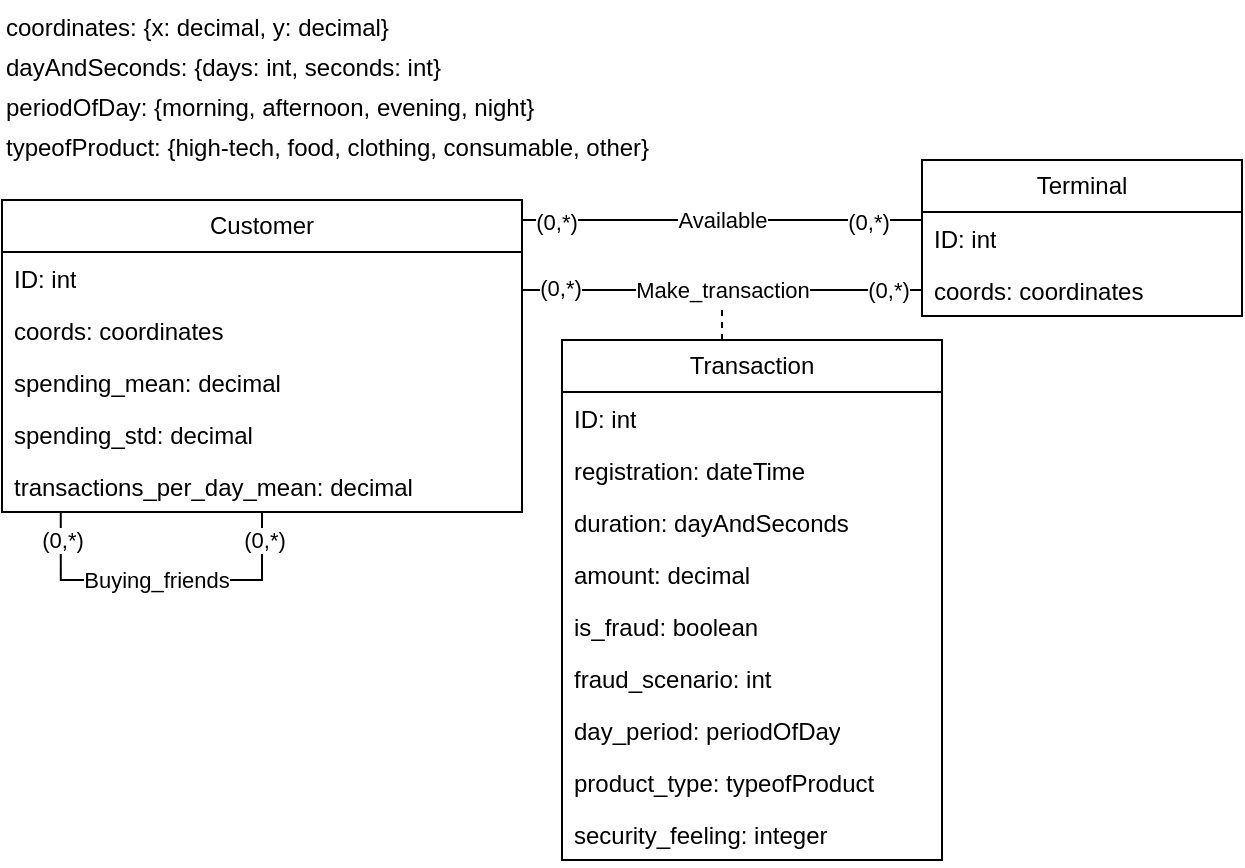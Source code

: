 <mxfile version="24.7.17">
  <diagram name="Pagina-1" id="q-vKuexcqwlGs1cbS1uG">
    <mxGraphModel grid="1" page="1" gridSize="10" guides="1" tooltips="1" connect="1" arrows="1" fold="1" pageScale="1" pageWidth="827" pageHeight="1169" math="0" shadow="0">
      <root>
        <mxCell id="0" />
        <mxCell id="1" parent="0" />
        <mxCell id="nroqLIsP4G2n3ZOkZt5B-1" value="Customer" style="swimlane;fontStyle=0;childLayout=stackLayout;horizontal=1;startSize=26;fillColor=none;horizontalStack=0;resizeParent=1;resizeParentMax=0;resizeLast=0;collapsible=1;marginBottom=0;whiteSpace=wrap;html=1;" vertex="1" parent="1">
          <mxGeometry x="40" y="150" width="260" height="156" as="geometry" />
        </mxCell>
        <mxCell id="nroqLIsP4G2n3ZOkZt5B-2" value="ID: int" style="text;strokeColor=none;fillColor=none;align=left;verticalAlign=top;spacingLeft=4;spacingRight=4;overflow=hidden;rotatable=0;points=[[0,0.5],[1,0.5]];portConstraint=eastwest;whiteSpace=wrap;html=1;" vertex="1" parent="nroqLIsP4G2n3ZOkZt5B-1">
          <mxGeometry y="26" width="260" height="26" as="geometry" />
        </mxCell>
        <mxCell id="nroqLIsP4G2n3ZOkZt5B-3" value="coords: coordinates" style="text;strokeColor=none;fillColor=none;align=left;verticalAlign=top;spacingLeft=4;spacingRight=4;overflow=hidden;rotatable=0;points=[[0,0.5],[1,0.5]];portConstraint=eastwest;whiteSpace=wrap;html=1;" vertex="1" parent="nroqLIsP4G2n3ZOkZt5B-1">
          <mxGeometry y="52" width="260" height="26" as="geometry" />
        </mxCell>
        <mxCell id="nroqLIsP4G2n3ZOkZt5B-4" value="&lt;span dir=&quot;ltr&quot; class=&quot;text__translation&quot;&gt;spending_mean: decimal&lt;br&gt;&lt;/span&gt;" style="text;strokeColor=none;fillColor=none;align=left;verticalAlign=top;spacingLeft=4;spacingRight=4;overflow=hidden;rotatable=0;points=[[0,0.5],[1,0.5]];portConstraint=eastwest;whiteSpace=wrap;html=1;" vertex="1" parent="nroqLIsP4G2n3ZOkZt5B-1">
          <mxGeometry y="78" width="260" height="26" as="geometry" />
        </mxCell>
        <mxCell id="nroqLIsP4G2n3ZOkZt5B-6" value="&lt;span dir=&quot;ltr&quot; class=&quot;text__translation&quot;&gt;spending_&lt;/span&gt;std: decimal" style="text;strokeColor=none;fillColor=none;align=left;verticalAlign=top;spacingLeft=4;spacingRight=4;overflow=hidden;rotatable=0;points=[[0,0.5],[1,0.5]];portConstraint=eastwest;whiteSpace=wrap;html=1;" vertex="1" parent="nroqLIsP4G2n3ZOkZt5B-1">
          <mxGeometry y="104" width="260" height="26" as="geometry" />
        </mxCell>
        <mxCell id="nroqLIsP4G2n3ZOkZt5B-7" value="transactions_per_day_mean: decimal" style="text;strokeColor=none;fillColor=none;align=left;verticalAlign=top;spacingLeft=4;spacingRight=4;overflow=hidden;rotatable=0;points=[[0,0.5],[1,0.5]];portConstraint=eastwest;whiteSpace=wrap;html=1;" vertex="1" parent="nroqLIsP4G2n3ZOkZt5B-1">
          <mxGeometry y="130" width="260" height="26" as="geometry" />
        </mxCell>
        <mxCell id="gTuj9j2So7aJlRHHhXkW-4" style="edgeStyle=orthogonalEdgeStyle;rounded=0;orthogonalLoop=1;jettySize=auto;html=1;entryX=0.113;entryY=1.003;entryDx=0;entryDy=0;entryPerimeter=0;endArrow=none;endFill=0;" edge="1" parent="nroqLIsP4G2n3ZOkZt5B-1" source="nroqLIsP4G2n3ZOkZt5B-1" target="nroqLIsP4G2n3ZOkZt5B-7">
          <mxGeometry relative="1" as="geometry">
            <mxPoint x="30" y="160" as="targetPoint" />
            <Array as="points">
              <mxPoint x="130" y="190" />
              <mxPoint x="29" y="190" />
            </Array>
          </mxGeometry>
        </mxCell>
        <mxCell id="gTuj9j2So7aJlRHHhXkW-5" value="Buying_friends" style="edgeLabel;html=1;align=center;verticalAlign=middle;resizable=0;points=[];" connectable="0" vertex="1" parent="gTuj9j2So7aJlRHHhXkW-4">
          <mxGeometry x="0.038" relative="1" as="geometry">
            <mxPoint as="offset" />
          </mxGeometry>
        </mxCell>
        <mxCell id="gTuj9j2So7aJlRHHhXkW-6" value="(0,*)" style="edgeLabel;html=1;align=center;verticalAlign=middle;resizable=0;points=[];" connectable="0" vertex="1" parent="gTuj9j2So7aJlRHHhXkW-4">
          <mxGeometry x="-0.885" y="1" relative="1" as="geometry">
            <mxPoint y="4" as="offset" />
          </mxGeometry>
        </mxCell>
        <mxCell id="gTuj9j2So7aJlRHHhXkW-7" value="(0,*)" style="edgeLabel;html=1;align=center;verticalAlign=middle;resizable=0;points=[];" connectable="0" vertex="1" parent="gTuj9j2So7aJlRHHhXkW-4">
          <mxGeometry x="0.905" relative="1" as="geometry">
            <mxPoint y="6" as="offset" />
          </mxGeometry>
        </mxCell>
        <mxCell id="nroqLIsP4G2n3ZOkZt5B-5" value="coordinates: {x: decimal, y: decimal}" style="text;html=1;align=left;verticalAlign=top;whiteSpace=wrap;rounded=0;" vertex="1" parent="1">
          <mxGeometry x="40" y="50" width="210" height="30" as="geometry" />
        </mxCell>
        <mxCell id="nroqLIsP4G2n3ZOkZt5B-8" value="Terminal" style="swimlane;fontStyle=0;childLayout=stackLayout;horizontal=1;startSize=26;fillColor=none;horizontalStack=0;resizeParent=1;resizeParentMax=0;resizeLast=0;collapsible=1;marginBottom=0;whiteSpace=wrap;html=1;" vertex="1" parent="1">
          <mxGeometry x="500" y="130" width="160" height="78" as="geometry" />
        </mxCell>
        <mxCell id="nroqLIsP4G2n3ZOkZt5B-9" value="ID: int" style="text;strokeColor=none;fillColor=none;align=left;verticalAlign=top;spacingLeft=4;spacingRight=4;overflow=hidden;rotatable=0;points=[[0,0.5],[1,0.5]];portConstraint=eastwest;whiteSpace=wrap;html=1;" vertex="1" parent="nroqLIsP4G2n3ZOkZt5B-8">
          <mxGeometry y="26" width="160" height="26" as="geometry" />
        </mxCell>
        <mxCell id="nroqLIsP4G2n3ZOkZt5B-10" value="coords: coordinates" style="text;strokeColor=none;fillColor=none;align=left;verticalAlign=top;spacingLeft=4;spacingRight=4;overflow=hidden;rotatable=0;points=[[0,0.5],[1,0.5]];portConstraint=eastwest;whiteSpace=wrap;html=1;" vertex="1" parent="nroqLIsP4G2n3ZOkZt5B-8">
          <mxGeometry y="52" width="160" height="26" as="geometry" />
        </mxCell>
        <mxCell id="nroqLIsP4G2n3ZOkZt5B-14" style="edgeStyle=orthogonalEdgeStyle;rounded=0;orthogonalLoop=1;jettySize=auto;html=1;entryX=0;entryY=0.154;entryDx=0;entryDy=0;entryPerimeter=0;endArrow=none;endFill=0;" edge="1" parent="1" source="nroqLIsP4G2n3ZOkZt5B-1" target="nroqLIsP4G2n3ZOkZt5B-9">
          <mxGeometry relative="1" as="geometry">
            <Array as="points">
              <mxPoint x="350" y="160" />
              <mxPoint x="350" y="160" />
            </Array>
          </mxGeometry>
        </mxCell>
        <mxCell id="nroqLIsP4G2n3ZOkZt5B-16" value="Available" style="edgeLabel;html=1;align=center;verticalAlign=middle;resizable=0;points=[];" connectable="0" vertex="1" parent="nroqLIsP4G2n3ZOkZt5B-14">
          <mxGeometry x="0.069" relative="1" as="geometry">
            <mxPoint x="-7" as="offset" />
          </mxGeometry>
        </mxCell>
        <mxCell id="nroqLIsP4G2n3ZOkZt5B-17" value="(0,*)" style="edgeLabel;html=1;align=center;verticalAlign=middle;resizable=0;points=[];" connectable="0" vertex="1" parent="nroqLIsP4G2n3ZOkZt5B-14">
          <mxGeometry x="0.843" y="-1" relative="1" as="geometry">
            <mxPoint x="-12" as="offset" />
          </mxGeometry>
        </mxCell>
        <mxCell id="nroqLIsP4G2n3ZOkZt5B-18" value="(0,*)" style="edgeLabel;html=1;align=center;verticalAlign=middle;resizable=0;points=[];" connectable="0" vertex="1" parent="nroqLIsP4G2n3ZOkZt5B-14">
          <mxGeometry x="-0.831" y="-1" relative="1" as="geometry">
            <mxPoint as="offset" />
          </mxGeometry>
        </mxCell>
        <mxCell id="nroqLIsP4G2n3ZOkZt5B-34" style="edgeStyle=orthogonalEdgeStyle;rounded=0;orthogonalLoop=1;jettySize=auto;html=1;dashed=1;endArrow=none;endFill=0;" edge="1" parent="1" source="nroqLIsP4G2n3ZOkZt5B-19">
          <mxGeometry relative="1" as="geometry">
            <mxPoint x="400" y="200" as="targetPoint" />
            <Array as="points">
              <mxPoint x="400" y="210" />
              <mxPoint x="400" y="210" />
            </Array>
          </mxGeometry>
        </mxCell>
        <mxCell id="nroqLIsP4G2n3ZOkZt5B-19" value="Transaction" style="swimlane;fontStyle=0;childLayout=stackLayout;horizontal=1;startSize=26;fillColor=none;horizontalStack=0;resizeParent=1;resizeParentMax=0;resizeLast=0;collapsible=1;marginBottom=0;whiteSpace=wrap;html=1;" vertex="1" parent="1">
          <mxGeometry x="320" y="220" width="190" height="260" as="geometry" />
        </mxCell>
        <mxCell id="nroqLIsP4G2n3ZOkZt5B-20" value="ID: int" style="text;strokeColor=none;fillColor=none;align=left;verticalAlign=top;spacingLeft=4;spacingRight=4;overflow=hidden;rotatable=0;points=[[0,0.5],[1,0.5]];portConstraint=eastwest;whiteSpace=wrap;html=1;" vertex="1" parent="nroqLIsP4G2n3ZOkZt5B-19">
          <mxGeometry y="26" width="190" height="26" as="geometry" />
        </mxCell>
        <mxCell id="nroqLIsP4G2n3ZOkZt5B-27" value="registration: dateTime" style="text;strokeColor=none;fillColor=none;align=left;verticalAlign=top;spacingLeft=4;spacingRight=4;overflow=hidden;rotatable=0;points=[[0,0.5],[1,0.5]];portConstraint=eastwest;whiteSpace=wrap;html=1;" vertex="1" parent="nroqLIsP4G2n3ZOkZt5B-19">
          <mxGeometry y="52" width="190" height="26" as="geometry" />
        </mxCell>
        <mxCell id="nroqLIsP4G2n3ZOkZt5B-21" value="duration: dayAndSeconds" style="text;strokeColor=none;fillColor=none;align=left;verticalAlign=top;spacingLeft=4;spacingRight=4;overflow=hidden;rotatable=0;points=[[0,0.5],[1,0.5]];portConstraint=eastwest;whiteSpace=wrap;html=1;" vertex="1" parent="nroqLIsP4G2n3ZOkZt5B-19">
          <mxGeometry y="78" width="190" height="26" as="geometry" />
        </mxCell>
        <mxCell id="nroqLIsP4G2n3ZOkZt5B-26" value="amount: decimal" style="text;strokeColor=none;fillColor=none;align=left;verticalAlign=top;spacingLeft=4;spacingRight=4;overflow=hidden;rotatable=0;points=[[0,0.5],[1,0.5]];portConstraint=eastwest;whiteSpace=wrap;html=1;" vertex="1" parent="nroqLIsP4G2n3ZOkZt5B-19">
          <mxGeometry y="104" width="190" height="26" as="geometry" />
        </mxCell>
        <mxCell id="nroqLIsP4G2n3ZOkZt5B-28" value="is_fraud: boolean" style="text;strokeColor=none;fillColor=none;align=left;verticalAlign=top;spacingLeft=4;spacingRight=4;overflow=hidden;rotatable=0;points=[[0,0.5],[1,0.5]];portConstraint=eastwest;whiteSpace=wrap;html=1;" vertex="1" parent="nroqLIsP4G2n3ZOkZt5B-19">
          <mxGeometry y="130" width="190" height="26" as="geometry" />
        </mxCell>
        <mxCell id="nroqLIsP4G2n3ZOkZt5B-29" value="fraud_scenario: int" style="text;strokeColor=none;fillColor=none;align=left;verticalAlign=top;spacingLeft=4;spacingRight=4;overflow=hidden;rotatable=0;points=[[0,0.5],[1,0.5]];portConstraint=eastwest;whiteSpace=wrap;html=1;" vertex="1" parent="nroqLIsP4G2n3ZOkZt5B-19">
          <mxGeometry y="156" width="190" height="26" as="geometry" />
        </mxCell>
        <mxCell id="gTuj9j2So7aJlRHHhXkW-8" value="day_period: periodOfDay" style="text;strokeColor=none;fillColor=none;align=left;verticalAlign=top;spacingLeft=4;spacingRight=4;overflow=hidden;rotatable=0;points=[[0,0.5],[1,0.5]];portConstraint=eastwest;whiteSpace=wrap;html=1;" vertex="1" parent="nroqLIsP4G2n3ZOkZt5B-19">
          <mxGeometry y="182" width="190" height="26" as="geometry" />
        </mxCell>
        <mxCell id="gTuj9j2So7aJlRHHhXkW-10" value="product_type: typeofProduct" style="text;strokeColor=none;fillColor=none;align=left;verticalAlign=top;spacingLeft=4;spacingRight=4;overflow=hidden;rotatable=0;points=[[0,0.5],[1,0.5]];portConstraint=eastwest;whiteSpace=wrap;html=1;" vertex="1" parent="nroqLIsP4G2n3ZOkZt5B-19">
          <mxGeometry y="208" width="190" height="26" as="geometry" />
        </mxCell>
        <mxCell id="gTuj9j2So7aJlRHHhXkW-11" value="security_feeling: integer" style="text;strokeColor=none;fillColor=none;align=left;verticalAlign=top;spacingLeft=4;spacingRight=4;overflow=hidden;rotatable=0;points=[[0,0.5],[1,0.5]];portConstraint=eastwest;whiteSpace=wrap;html=1;" vertex="1" parent="nroqLIsP4G2n3ZOkZt5B-19">
          <mxGeometry y="234" width="190" height="26" as="geometry" />
        </mxCell>
        <mxCell id="nroqLIsP4G2n3ZOkZt5B-25" value="dayAndSeconds: {days: int, seconds: int}" style="text;html=1;align=left;verticalAlign=top;whiteSpace=wrap;rounded=0;" vertex="1" parent="1">
          <mxGeometry x="40" y="70" width="280" height="30" as="geometry" />
        </mxCell>
        <mxCell id="nroqLIsP4G2n3ZOkZt5B-30" style="edgeStyle=orthogonalEdgeStyle;rounded=0;orthogonalLoop=1;jettySize=auto;html=1;entryX=0;entryY=0.5;entryDx=0;entryDy=0;endArrow=none;endFill=0;" edge="1" parent="1" source="nroqLIsP4G2n3ZOkZt5B-1" target="nroqLIsP4G2n3ZOkZt5B-10">
          <mxGeometry relative="1" as="geometry">
            <Array as="points">
              <mxPoint x="350" y="195" />
              <mxPoint x="350" y="195" />
            </Array>
          </mxGeometry>
        </mxCell>
        <mxCell id="nroqLIsP4G2n3ZOkZt5B-31" value="Make_transaction" style="edgeLabel;html=1;align=center;verticalAlign=middle;resizable=0;points=[];" connectable="0" vertex="1" parent="nroqLIsP4G2n3ZOkZt5B-30">
          <mxGeometry x="0.002" relative="1" as="geometry">
            <mxPoint as="offset" />
          </mxGeometry>
        </mxCell>
        <mxCell id="nroqLIsP4G2n3ZOkZt5B-32" value="(0,*)" style="edgeLabel;html=1;align=center;verticalAlign=middle;resizable=0;points=[];" connectable="0" vertex="1" parent="nroqLIsP4G2n3ZOkZt5B-30">
          <mxGeometry x="0.85" relative="1" as="geometry">
            <mxPoint x="-2" as="offset" />
          </mxGeometry>
        </mxCell>
        <mxCell id="nroqLIsP4G2n3ZOkZt5B-33" value="(0,*)" style="edgeLabel;html=1;align=center;verticalAlign=middle;resizable=0;points=[];" connectable="0" vertex="1" parent="nroqLIsP4G2n3ZOkZt5B-30">
          <mxGeometry x="-0.811" y="1" relative="1" as="geometry">
            <mxPoint as="offset" />
          </mxGeometry>
        </mxCell>
        <mxCell id="gTuj9j2So7aJlRHHhXkW-9" value="periodOfDay: {morning, afternoon, evening, night}" style="text;html=1;align=left;verticalAlign=top;whiteSpace=wrap;rounded=0;" vertex="1" parent="1">
          <mxGeometry x="40" y="90" width="280" height="30" as="geometry" />
        </mxCell>
        <mxCell id="gTuj9j2So7aJlRHHhXkW-12" value="typeofProduct: {high-tech, food, clothing, consumable, other}" style="text;html=1;align=left;verticalAlign=top;whiteSpace=wrap;rounded=0;" vertex="1" parent="1">
          <mxGeometry x="40" y="110" width="330" height="30" as="geometry" />
        </mxCell>
      </root>
    </mxGraphModel>
  </diagram>
</mxfile>
